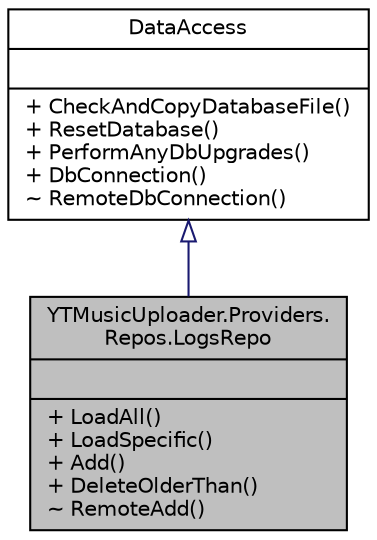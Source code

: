 digraph "YTMusicUploader.Providers.Repos.LogsRepo"
{
 // LATEX_PDF_SIZE
  edge [fontname="Helvetica",fontsize="10",labelfontname="Helvetica",labelfontsize="10"];
  node [fontname="Helvetica",fontsize="10",shape=record];
  Node1 [label="{YTMusicUploader.Providers.\lRepos.LogsRepo\n||+ LoadAll()\l+ LoadSpecific()\l+ Add()\l+ DeleteOlderThan()\l~ RemoteAdd()\l}",height=0.2,width=0.4,color="black", fillcolor="grey75", style="filled", fontcolor="black",tooltip="Log events repository access"];
  Node2 -> Node1 [dir="back",color="midnightblue",fontsize="10",style="solid",arrowtail="onormal",fontname="Helvetica"];
  Node2 [label="{DataAccess\n||+ CheckAndCopyDatabaseFile()\l+ ResetDatabase()\l+ PerformAnyDbUpgrades()\l+ DbConnection()\l~ RemoteDbConnection()\l}",height=0.2,width=0.4,color="black", fillcolor="white", style="filled",URL="$d7/d1f/class_y_t_music_uploader_1_1_providers_1_1_data_access.html",tooltip="Abastract database repository access class."];
}
